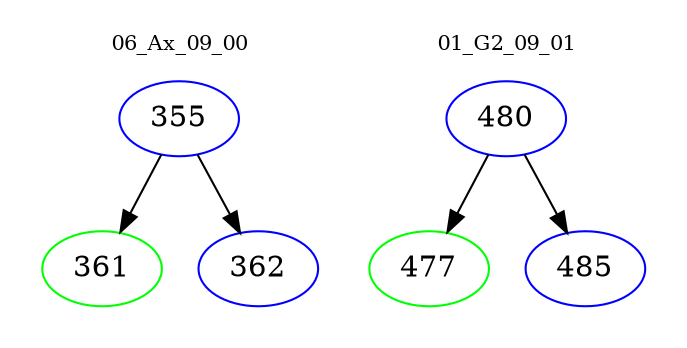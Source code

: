 digraph{
subgraph cluster_0 {
color = white
label = "06_Ax_09_00";
fontsize=10;
T0_355 [label="355", color="blue"]
T0_355 -> T0_361 [color="black"]
T0_361 [label="361", color="green"]
T0_355 -> T0_362 [color="black"]
T0_362 [label="362", color="blue"]
}
subgraph cluster_1 {
color = white
label = "01_G2_09_01";
fontsize=10;
T1_480 [label="480", color="blue"]
T1_480 -> T1_477 [color="black"]
T1_477 [label="477", color="green"]
T1_480 -> T1_485 [color="black"]
T1_485 [label="485", color="blue"]
}
}
